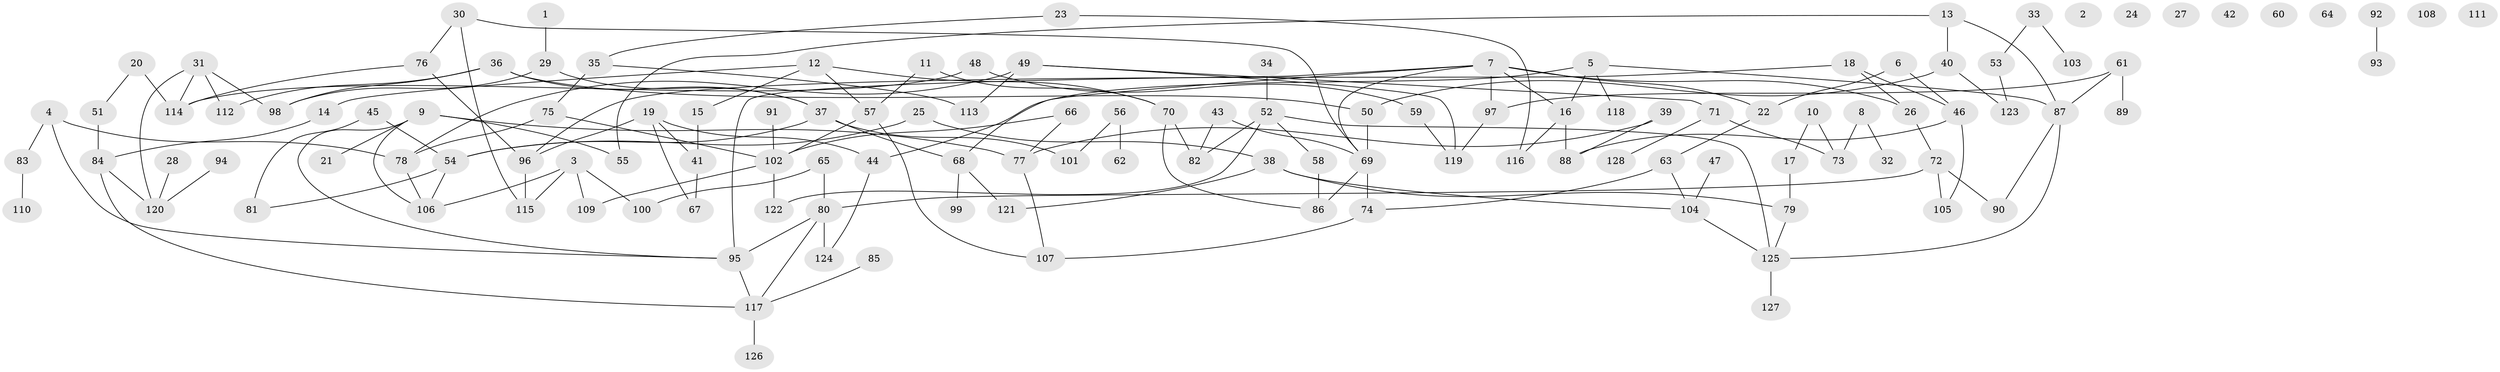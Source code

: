 // Generated by graph-tools (version 1.1) at 2025/33/03/09/25 02:33:26]
// undirected, 128 vertices, 166 edges
graph export_dot {
graph [start="1"]
  node [color=gray90,style=filled];
  1;
  2;
  3;
  4;
  5;
  6;
  7;
  8;
  9;
  10;
  11;
  12;
  13;
  14;
  15;
  16;
  17;
  18;
  19;
  20;
  21;
  22;
  23;
  24;
  25;
  26;
  27;
  28;
  29;
  30;
  31;
  32;
  33;
  34;
  35;
  36;
  37;
  38;
  39;
  40;
  41;
  42;
  43;
  44;
  45;
  46;
  47;
  48;
  49;
  50;
  51;
  52;
  53;
  54;
  55;
  56;
  57;
  58;
  59;
  60;
  61;
  62;
  63;
  64;
  65;
  66;
  67;
  68;
  69;
  70;
  71;
  72;
  73;
  74;
  75;
  76;
  77;
  78;
  79;
  80;
  81;
  82;
  83;
  84;
  85;
  86;
  87;
  88;
  89;
  90;
  91;
  92;
  93;
  94;
  95;
  96;
  97;
  98;
  99;
  100;
  101;
  102;
  103;
  104;
  105;
  106;
  107;
  108;
  109;
  110;
  111;
  112;
  113;
  114;
  115;
  116;
  117;
  118;
  119;
  120;
  121;
  122;
  123;
  124;
  125;
  126;
  127;
  128;
  1 -- 29;
  3 -- 100;
  3 -- 106;
  3 -- 109;
  3 -- 115;
  4 -- 78;
  4 -- 83;
  4 -- 95;
  5 -- 16;
  5 -- 44;
  5 -- 87;
  5 -- 118;
  6 -- 22;
  6 -- 46;
  7 -- 16;
  7 -- 22;
  7 -- 26;
  7 -- 68;
  7 -- 69;
  7 -- 95;
  7 -- 97;
  8 -- 32;
  8 -- 73;
  9 -- 21;
  9 -- 55;
  9 -- 77;
  9 -- 95;
  9 -- 106;
  10 -- 17;
  10 -- 73;
  11 -- 57;
  11 -- 70;
  12 -- 14;
  12 -- 15;
  12 -- 57;
  12 -- 70;
  13 -- 40;
  13 -- 55;
  13 -- 87;
  14 -- 84;
  15 -- 41;
  16 -- 88;
  16 -- 116;
  17 -- 79;
  18 -- 26;
  18 -- 46;
  18 -- 96;
  19 -- 41;
  19 -- 44;
  19 -- 67;
  19 -- 96;
  20 -- 51;
  20 -- 114;
  22 -- 63;
  23 -- 35;
  23 -- 116;
  25 -- 38;
  25 -- 54;
  26 -- 72;
  28 -- 120;
  29 -- 37;
  29 -- 98;
  30 -- 69;
  30 -- 76;
  30 -- 115;
  31 -- 98;
  31 -- 112;
  31 -- 114;
  31 -- 120;
  33 -- 53;
  33 -- 103;
  34 -- 52;
  35 -- 75;
  35 -- 113;
  36 -- 37;
  36 -- 50;
  36 -- 98;
  36 -- 112;
  37 -- 54;
  37 -- 68;
  37 -- 101;
  38 -- 79;
  38 -- 104;
  38 -- 121;
  39 -- 77;
  39 -- 88;
  40 -- 50;
  40 -- 123;
  41 -- 67;
  43 -- 69;
  43 -- 82;
  44 -- 124;
  45 -- 54;
  45 -- 81;
  46 -- 88;
  46 -- 105;
  47 -- 104;
  48 -- 59;
  48 -- 114;
  49 -- 71;
  49 -- 78;
  49 -- 113;
  49 -- 119;
  50 -- 69;
  51 -- 84;
  52 -- 58;
  52 -- 82;
  52 -- 122;
  52 -- 125;
  53 -- 123;
  54 -- 81;
  54 -- 106;
  56 -- 62;
  56 -- 101;
  57 -- 102;
  57 -- 107;
  58 -- 86;
  59 -- 119;
  61 -- 87;
  61 -- 89;
  61 -- 97;
  63 -- 74;
  63 -- 104;
  65 -- 80;
  65 -- 100;
  66 -- 77;
  66 -- 102;
  68 -- 99;
  68 -- 121;
  69 -- 74;
  69 -- 86;
  70 -- 82;
  70 -- 86;
  71 -- 73;
  71 -- 128;
  72 -- 80;
  72 -- 90;
  72 -- 105;
  74 -- 107;
  75 -- 78;
  75 -- 102;
  76 -- 96;
  76 -- 114;
  77 -- 107;
  78 -- 106;
  79 -- 125;
  80 -- 95;
  80 -- 117;
  80 -- 124;
  83 -- 110;
  84 -- 117;
  84 -- 120;
  85 -- 117;
  87 -- 90;
  87 -- 125;
  91 -- 102;
  92 -- 93;
  94 -- 120;
  95 -- 117;
  96 -- 115;
  97 -- 119;
  102 -- 109;
  102 -- 122;
  104 -- 125;
  117 -- 126;
  125 -- 127;
}
